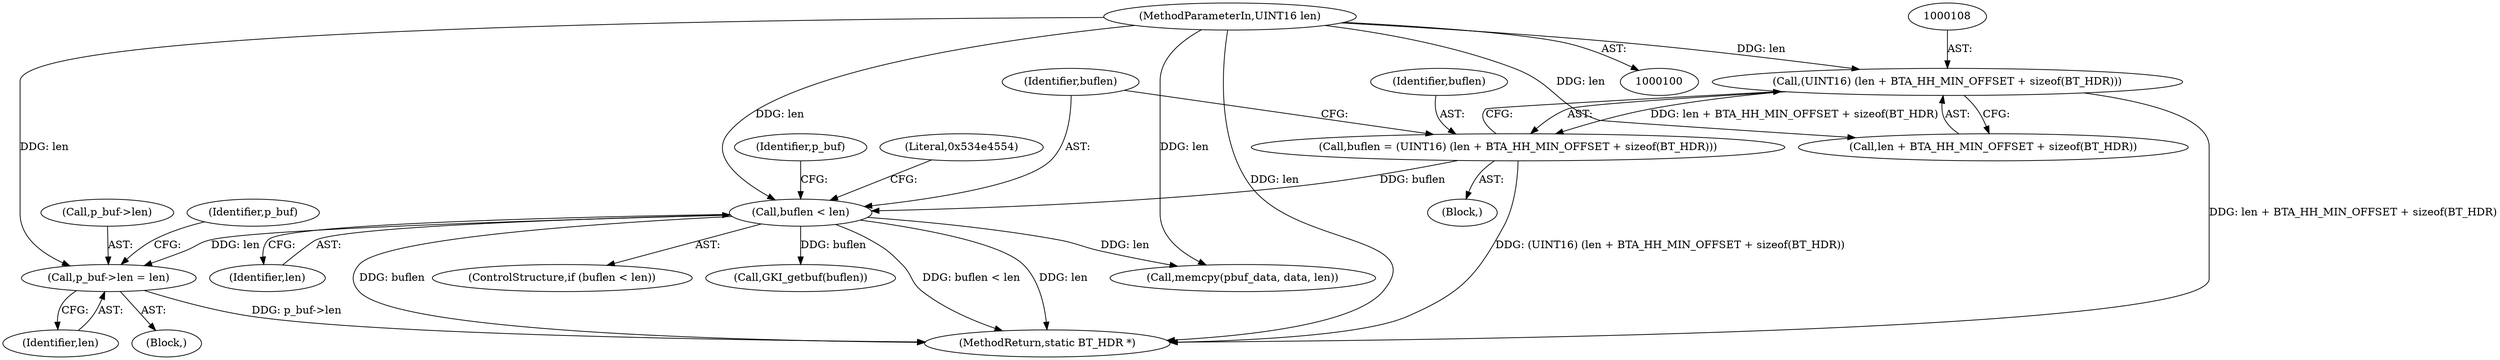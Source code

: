 digraph "0_Android_514139f4b40cbb035bb92f3e24d5a389d75db9e6@pointer" {
"1000138" [label="(Call,p_buf->len = len)"];
"1000116" [label="(Call,buflen < len)"];
"1000105" [label="(Call,buflen = (UINT16) (len + BTA_HH_MIN_OFFSET + sizeof(BT_HDR)))"];
"1000107" [label="(Call,(UINT16) (len + BTA_HH_MIN_OFFSET + sizeof(BT_HDR)))"];
"1000101" [label="(MethodParameterIn,UINT16 len)"];
"1000139" [label="(Call,p_buf->len)"];
"1000117" [label="(Identifier,buflen)"];
"1000109" [label="(Call,len + BTA_HH_MIN_OFFSET + sizeof(BT_HDR))"];
"1000165" [label="(MethodReturn,static BT_HDR *)"];
"1000142" [label="(Identifier,len)"];
"1000101" [label="(MethodParameterIn,UINT16 len)"];
"1000118" [label="(Identifier,len)"];
"1000136" [label="(Block,)"];
"1000138" [label="(Call,p_buf->len = len)"];
"1000131" [label="(Identifier,p_buf)"];
"1000107" [label="(Call,(UINT16) (len + BTA_HH_MIN_OFFSET + sizeof(BT_HDR)))"];
"1000159" [label="(Call,memcpy(pbuf_data, data, len))"];
"1000103" [label="(Block,)"];
"1000106" [label="(Identifier,buflen)"];
"1000116" [label="(Call,buflen < len)"];
"1000115" [label="(ControlStructure,if (buflen < len))"];
"1000132" [label="(Call,GKI_getbuf(buflen))"];
"1000145" [label="(Identifier,p_buf)"];
"1000105" [label="(Call,buflen = (UINT16) (len + BTA_HH_MIN_OFFSET + sizeof(BT_HDR)))"];
"1000121" [label="(Literal,0x534e4554)"];
"1000138" -> "1000136"  [label="AST: "];
"1000138" -> "1000142"  [label="CFG: "];
"1000139" -> "1000138"  [label="AST: "];
"1000142" -> "1000138"  [label="AST: "];
"1000145" -> "1000138"  [label="CFG: "];
"1000138" -> "1000165"  [label="DDG: p_buf->len"];
"1000116" -> "1000138"  [label="DDG: len"];
"1000101" -> "1000138"  [label="DDG: len"];
"1000116" -> "1000115"  [label="AST: "];
"1000116" -> "1000118"  [label="CFG: "];
"1000117" -> "1000116"  [label="AST: "];
"1000118" -> "1000116"  [label="AST: "];
"1000121" -> "1000116"  [label="CFG: "];
"1000131" -> "1000116"  [label="CFG: "];
"1000116" -> "1000165"  [label="DDG: len"];
"1000116" -> "1000165"  [label="DDG: buflen"];
"1000116" -> "1000165"  [label="DDG: buflen < len"];
"1000105" -> "1000116"  [label="DDG: buflen"];
"1000101" -> "1000116"  [label="DDG: len"];
"1000116" -> "1000132"  [label="DDG: buflen"];
"1000116" -> "1000159"  [label="DDG: len"];
"1000105" -> "1000103"  [label="AST: "];
"1000105" -> "1000107"  [label="CFG: "];
"1000106" -> "1000105"  [label="AST: "];
"1000107" -> "1000105"  [label="AST: "];
"1000117" -> "1000105"  [label="CFG: "];
"1000105" -> "1000165"  [label="DDG: (UINT16) (len + BTA_HH_MIN_OFFSET + sizeof(BT_HDR))"];
"1000107" -> "1000105"  [label="DDG: len + BTA_HH_MIN_OFFSET + sizeof(BT_HDR)"];
"1000107" -> "1000109"  [label="CFG: "];
"1000108" -> "1000107"  [label="AST: "];
"1000109" -> "1000107"  [label="AST: "];
"1000107" -> "1000165"  [label="DDG: len + BTA_HH_MIN_OFFSET + sizeof(BT_HDR)"];
"1000101" -> "1000107"  [label="DDG: len"];
"1000101" -> "1000100"  [label="AST: "];
"1000101" -> "1000165"  [label="DDG: len"];
"1000101" -> "1000109"  [label="DDG: len"];
"1000101" -> "1000159"  [label="DDG: len"];
}
